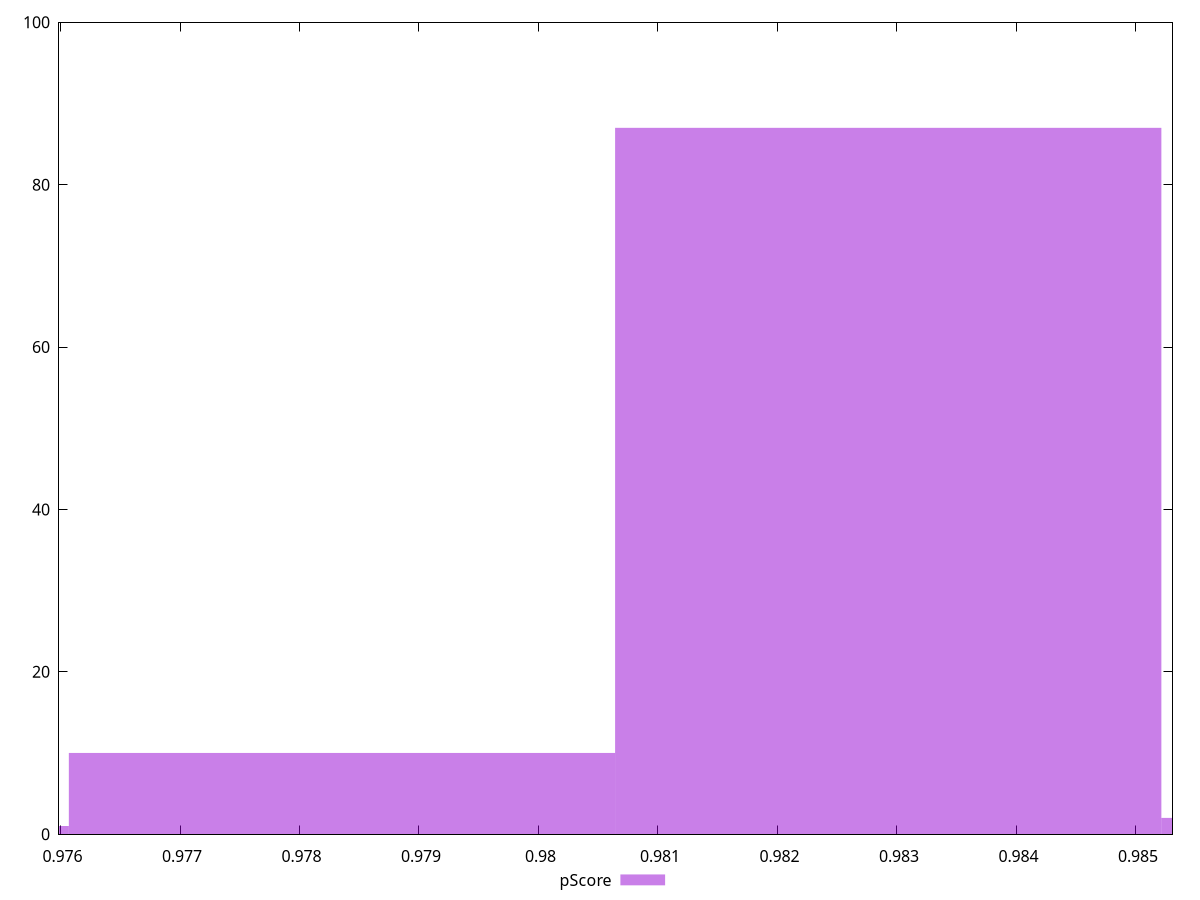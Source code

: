 reset

$pScore <<EOF
0.9783553885756539 10
0.9829271427278765 87
0.9874988968800992 2
0.9737836344234312 1
EOF

set key outside below
set boxwidth 0.004571754152222681
set xrange [0.9759871545324919:0.9853061344335794]
set yrange [0:100]
set trange [0:100]
set style fill transparent solid 0.5 noborder
set terminal svg size 640, 490 enhanced background rgb 'white'
set output "report_00025_2021-02-22T21:38:55.199Z/first-contentful-paint/samples/pages+cached+noadtech+nomedia+nocss/pScore/histogram.svg"

plot $pScore title "pScore" with boxes

reset
